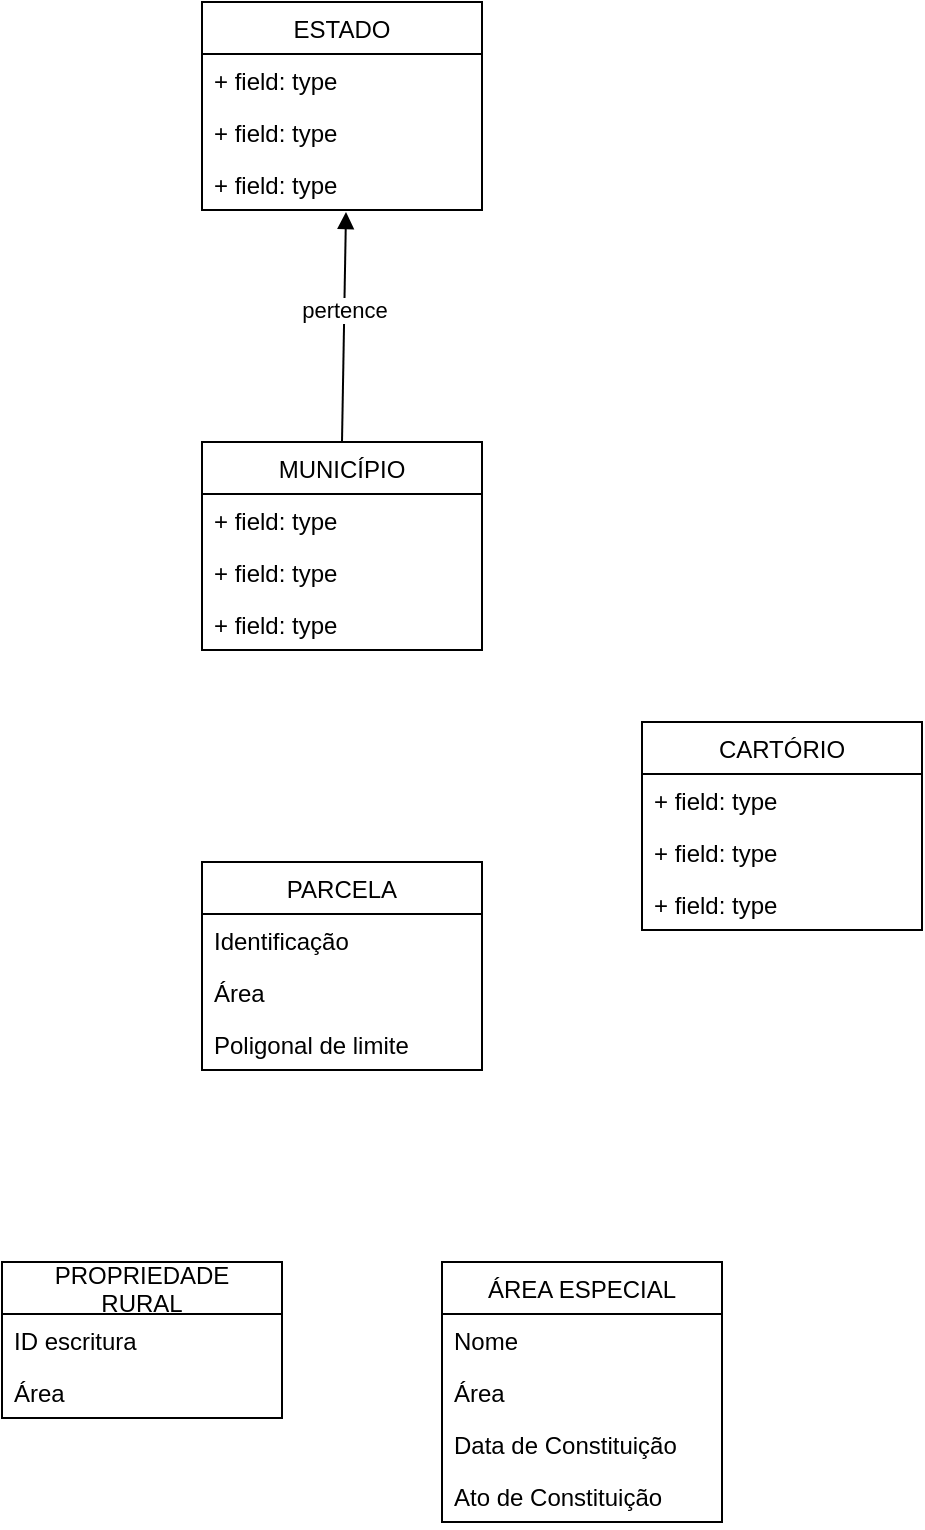 <mxfile version="14.7.6" type="github">
  <diagram id="LW0DZGnMiAbG-xqoX52Y" name="Page-1">
    <mxGraphModel dx="1581" dy="905" grid="1" gridSize="10" guides="1" tooltips="1" connect="1" arrows="1" fold="1" page="1" pageScale="1" pageWidth="1654" pageHeight="1169" math="0" shadow="0">
      <root>
        <mxCell id="0" />
        <mxCell id="1" parent="0" />
        <mxCell id="4CJA9qF-Z3s1KUKcMVIY-13" value="PARCELA" style="swimlane;fontStyle=0;childLayout=stackLayout;horizontal=1;startSize=26;fillColor=none;horizontalStack=0;resizeParent=1;resizeParentMax=0;resizeLast=0;collapsible=1;marginBottom=0;" vertex="1" parent="1">
          <mxGeometry x="640" y="470" width="140" height="104" as="geometry" />
        </mxCell>
        <mxCell id="4CJA9qF-Z3s1KUKcMVIY-14" value="Identificação " style="text;strokeColor=none;fillColor=none;align=left;verticalAlign=top;spacingLeft=4;spacingRight=4;overflow=hidden;rotatable=0;points=[[0,0.5],[1,0.5]];portConstraint=eastwest;" vertex="1" parent="4CJA9qF-Z3s1KUKcMVIY-13">
          <mxGeometry y="26" width="140" height="26" as="geometry" />
        </mxCell>
        <mxCell id="4CJA9qF-Z3s1KUKcMVIY-15" value="Área" style="text;strokeColor=none;fillColor=none;align=left;verticalAlign=top;spacingLeft=4;spacingRight=4;overflow=hidden;rotatable=0;points=[[0,0.5],[1,0.5]];portConstraint=eastwest;" vertex="1" parent="4CJA9qF-Z3s1KUKcMVIY-13">
          <mxGeometry y="52" width="140" height="26" as="geometry" />
        </mxCell>
        <mxCell id="4CJA9qF-Z3s1KUKcMVIY-16" value="Poligonal de limite" style="text;strokeColor=none;fillColor=none;align=left;verticalAlign=top;spacingLeft=4;spacingRight=4;overflow=hidden;rotatable=0;points=[[0,0.5],[1,0.5]];portConstraint=eastwest;" vertex="1" parent="4CJA9qF-Z3s1KUKcMVIY-13">
          <mxGeometry y="78" width="140" height="26" as="geometry" />
        </mxCell>
        <mxCell id="4CJA9qF-Z3s1KUKcMVIY-25" value="PROPRIEDADE &#xa;RURAL" style="swimlane;fontStyle=0;childLayout=stackLayout;horizontal=1;startSize=26;fillColor=none;horizontalStack=0;resizeParent=1;resizeParentMax=0;resizeLast=0;collapsible=1;marginBottom=0;" vertex="1" parent="1">
          <mxGeometry x="540" y="670" width="140" height="78" as="geometry" />
        </mxCell>
        <mxCell id="4CJA9qF-Z3s1KUKcMVIY-26" value="ID escritura" style="text;strokeColor=none;fillColor=none;align=left;verticalAlign=top;spacingLeft=4;spacingRight=4;overflow=hidden;rotatable=0;points=[[0,0.5],[1,0.5]];portConstraint=eastwest;" vertex="1" parent="4CJA9qF-Z3s1KUKcMVIY-25">
          <mxGeometry y="26" width="140" height="26" as="geometry" />
        </mxCell>
        <mxCell id="4CJA9qF-Z3s1KUKcMVIY-27" value="Área " style="text;strokeColor=none;fillColor=none;align=left;verticalAlign=top;spacingLeft=4;spacingRight=4;overflow=hidden;rotatable=0;points=[[0,0.5],[1,0.5]];portConstraint=eastwest;" vertex="1" parent="4CJA9qF-Z3s1KUKcMVIY-25">
          <mxGeometry y="52" width="140" height="26" as="geometry" />
        </mxCell>
        <mxCell id="4CJA9qF-Z3s1KUKcMVIY-29" value="ÁREA ESPECIAL" style="swimlane;fontStyle=0;childLayout=stackLayout;horizontal=1;startSize=26;fillColor=none;horizontalStack=0;resizeParent=1;resizeParentMax=0;resizeLast=0;collapsible=1;marginBottom=0;" vertex="1" parent="1">
          <mxGeometry x="760" y="670" width="140" height="130" as="geometry">
            <mxRectangle x="770" y="430" width="130" height="26" as="alternateBounds" />
          </mxGeometry>
        </mxCell>
        <mxCell id="4CJA9qF-Z3s1KUKcMVIY-30" value="Nome" style="text;strokeColor=none;fillColor=none;align=left;verticalAlign=top;spacingLeft=4;spacingRight=4;overflow=hidden;rotatable=0;points=[[0,0.5],[1,0.5]];portConstraint=eastwest;" vertex="1" parent="4CJA9qF-Z3s1KUKcMVIY-29">
          <mxGeometry y="26" width="140" height="26" as="geometry" />
        </mxCell>
        <mxCell id="4CJA9qF-Z3s1KUKcMVIY-31" value="Área" style="text;strokeColor=none;fillColor=none;align=left;verticalAlign=top;spacingLeft=4;spacingRight=4;overflow=hidden;rotatable=0;points=[[0,0.5],[1,0.5]];portConstraint=eastwest;" vertex="1" parent="4CJA9qF-Z3s1KUKcMVIY-29">
          <mxGeometry y="52" width="140" height="26" as="geometry" />
        </mxCell>
        <mxCell id="4CJA9qF-Z3s1KUKcMVIY-34" value="Data de Constituição" style="text;strokeColor=none;fillColor=none;align=left;verticalAlign=top;spacingLeft=4;spacingRight=4;overflow=hidden;rotatable=0;points=[[0,0.5],[1,0.5]];portConstraint=eastwest;" vertex="1" parent="4CJA9qF-Z3s1KUKcMVIY-29">
          <mxGeometry y="78" width="140" height="26" as="geometry" />
        </mxCell>
        <mxCell id="4CJA9qF-Z3s1KUKcMVIY-32" value="Ato de Constituição&#xa;" style="text;strokeColor=none;fillColor=none;align=left;verticalAlign=top;spacingLeft=4;spacingRight=4;overflow=hidden;rotatable=0;points=[[0,0.5],[1,0.5]];portConstraint=eastwest;" vertex="1" parent="4CJA9qF-Z3s1KUKcMVIY-29">
          <mxGeometry y="104" width="140" height="26" as="geometry" />
        </mxCell>
        <mxCell id="4CJA9qF-Z3s1KUKcMVIY-35" value="CARTÓRIO" style="swimlane;fontStyle=0;childLayout=stackLayout;horizontal=1;startSize=26;fillColor=none;horizontalStack=0;resizeParent=1;resizeParentMax=0;resizeLast=0;collapsible=1;marginBottom=0;" vertex="1" parent="1">
          <mxGeometry x="860" y="400" width="140" height="104" as="geometry" />
        </mxCell>
        <mxCell id="4CJA9qF-Z3s1KUKcMVIY-36" value="+ field: type" style="text;strokeColor=none;fillColor=none;align=left;verticalAlign=top;spacingLeft=4;spacingRight=4;overflow=hidden;rotatable=0;points=[[0,0.5],[1,0.5]];portConstraint=eastwest;" vertex="1" parent="4CJA9qF-Z3s1KUKcMVIY-35">
          <mxGeometry y="26" width="140" height="26" as="geometry" />
        </mxCell>
        <mxCell id="4CJA9qF-Z3s1KUKcMVIY-37" value="+ field: type" style="text;strokeColor=none;fillColor=none;align=left;verticalAlign=top;spacingLeft=4;spacingRight=4;overflow=hidden;rotatable=0;points=[[0,0.5],[1,0.5]];portConstraint=eastwest;" vertex="1" parent="4CJA9qF-Z3s1KUKcMVIY-35">
          <mxGeometry y="52" width="140" height="26" as="geometry" />
        </mxCell>
        <mxCell id="4CJA9qF-Z3s1KUKcMVIY-38" value="+ field: type" style="text;strokeColor=none;fillColor=none;align=left;verticalAlign=top;spacingLeft=4;spacingRight=4;overflow=hidden;rotatable=0;points=[[0,0.5],[1,0.5]];portConstraint=eastwest;" vertex="1" parent="4CJA9qF-Z3s1KUKcMVIY-35">
          <mxGeometry y="78" width="140" height="26" as="geometry" />
        </mxCell>
        <mxCell id="4CJA9qF-Z3s1KUKcMVIY-39" value="MUNICÍPIO" style="swimlane;fontStyle=0;childLayout=stackLayout;horizontal=1;startSize=26;fillColor=none;horizontalStack=0;resizeParent=1;resizeParentMax=0;resizeLast=0;collapsible=1;marginBottom=0;" vertex="1" parent="1">
          <mxGeometry x="640" y="260" width="140" height="104" as="geometry" />
        </mxCell>
        <mxCell id="4CJA9qF-Z3s1KUKcMVIY-40" value="+ field: type" style="text;strokeColor=none;fillColor=none;align=left;verticalAlign=top;spacingLeft=4;spacingRight=4;overflow=hidden;rotatable=0;points=[[0,0.5],[1,0.5]];portConstraint=eastwest;" vertex="1" parent="4CJA9qF-Z3s1KUKcMVIY-39">
          <mxGeometry y="26" width="140" height="26" as="geometry" />
        </mxCell>
        <mxCell id="4CJA9qF-Z3s1KUKcMVIY-41" value="+ field: type" style="text;strokeColor=none;fillColor=none;align=left;verticalAlign=top;spacingLeft=4;spacingRight=4;overflow=hidden;rotatable=0;points=[[0,0.5],[1,0.5]];portConstraint=eastwest;" vertex="1" parent="4CJA9qF-Z3s1KUKcMVIY-39">
          <mxGeometry y="52" width="140" height="26" as="geometry" />
        </mxCell>
        <mxCell id="4CJA9qF-Z3s1KUKcMVIY-42" value="+ field: type" style="text;strokeColor=none;fillColor=none;align=left;verticalAlign=top;spacingLeft=4;spacingRight=4;overflow=hidden;rotatable=0;points=[[0,0.5],[1,0.5]];portConstraint=eastwest;" vertex="1" parent="4CJA9qF-Z3s1KUKcMVIY-39">
          <mxGeometry y="78" width="140" height="26" as="geometry" />
        </mxCell>
        <mxCell id="4CJA9qF-Z3s1KUKcMVIY-43" value="ESTADO" style="swimlane;fontStyle=0;childLayout=stackLayout;horizontal=1;startSize=26;fillColor=none;horizontalStack=0;resizeParent=1;resizeParentMax=0;resizeLast=0;collapsible=1;marginBottom=0;" vertex="1" parent="1">
          <mxGeometry x="640" y="40" width="140" height="104" as="geometry" />
        </mxCell>
        <mxCell id="4CJA9qF-Z3s1KUKcMVIY-44" value="+ field: type" style="text;strokeColor=none;fillColor=none;align=left;verticalAlign=top;spacingLeft=4;spacingRight=4;overflow=hidden;rotatable=0;points=[[0,0.5],[1,0.5]];portConstraint=eastwest;" vertex="1" parent="4CJA9qF-Z3s1KUKcMVIY-43">
          <mxGeometry y="26" width="140" height="26" as="geometry" />
        </mxCell>
        <mxCell id="4CJA9qF-Z3s1KUKcMVIY-45" value="+ field: type" style="text;strokeColor=none;fillColor=none;align=left;verticalAlign=top;spacingLeft=4;spacingRight=4;overflow=hidden;rotatable=0;points=[[0,0.5],[1,0.5]];portConstraint=eastwest;" vertex="1" parent="4CJA9qF-Z3s1KUKcMVIY-43">
          <mxGeometry y="52" width="140" height="26" as="geometry" />
        </mxCell>
        <mxCell id="4CJA9qF-Z3s1KUKcMVIY-46" value="+ field: type" style="text;strokeColor=none;fillColor=none;align=left;verticalAlign=top;spacingLeft=4;spacingRight=4;overflow=hidden;rotatable=0;points=[[0,0.5],[1,0.5]];portConstraint=eastwest;" vertex="1" parent="4CJA9qF-Z3s1KUKcMVIY-43">
          <mxGeometry y="78" width="140" height="26" as="geometry" />
        </mxCell>
        <mxCell id="4CJA9qF-Z3s1KUKcMVIY-47" value="pertence" style="html=1;verticalAlign=bottom;endArrow=block;exitX=0.5;exitY=0;exitDx=0;exitDy=0;" edge="1" parent="1" source="4CJA9qF-Z3s1KUKcMVIY-39">
          <mxGeometry width="80" relative="1" as="geometry">
            <mxPoint x="700" y="210" as="sourcePoint" />
            <mxPoint x="712" y="145" as="targetPoint" />
          </mxGeometry>
        </mxCell>
      </root>
    </mxGraphModel>
  </diagram>
</mxfile>
